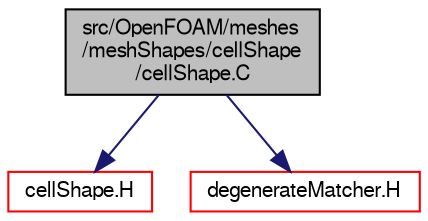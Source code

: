 digraph "src/OpenFOAM/meshes/meshShapes/cellShape/cellShape.C"
{
  bgcolor="transparent";
  edge [fontname="FreeSans",fontsize="10",labelfontname="FreeSans",labelfontsize="10"];
  node [fontname="FreeSans",fontsize="10",shape=record];
  Node0 [label="src/OpenFOAM/meshes\l/meshShapes/cellShape\l/cellShape.C",height=0.2,width=0.4,color="black", fillcolor="grey75", style="filled", fontcolor="black"];
  Node0 -> Node1 [color="midnightblue",fontsize="10",style="solid",fontname="FreeSans"];
  Node1 [label="cellShape.H",height=0.2,width=0.4,color="red",URL="$a11276.html"];
  Node0 -> Node152 [color="midnightblue",fontsize="10",style="solid",fontname="FreeSans"];
  Node152 [label="degenerateMatcher.H",height=0.2,width=0.4,color="red",URL="$a11213.html"];
}
